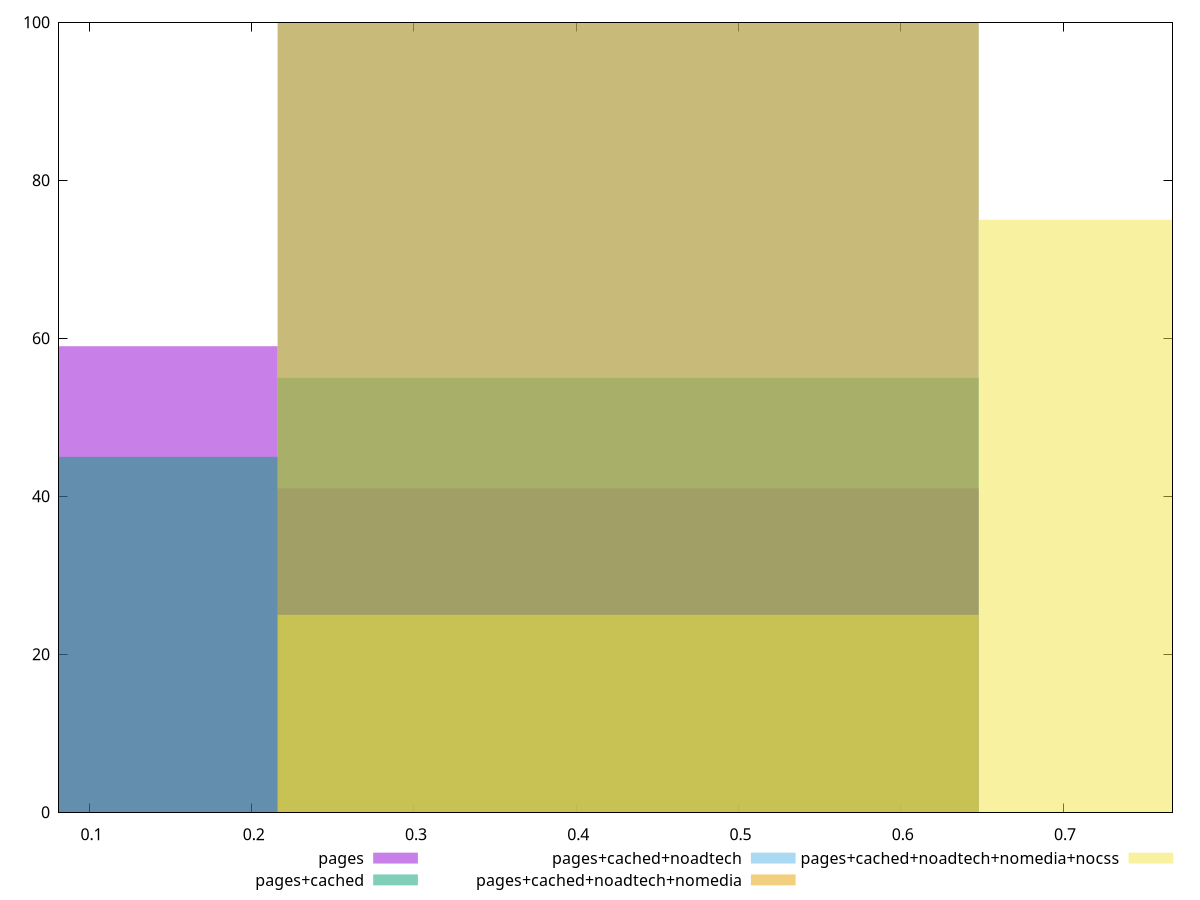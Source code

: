 reset

$pages <<EOF
0 59
0.4320297451694595 41
EOF

$pagesCached <<EOF
0 45
0.4320297451694595 55
EOF

$pagesCachedNoadtech <<EOF
0.4320297451694595 100
EOF

$pagesCachedNoadtechNomedia <<EOF
0.4320297451694595 100
EOF

$pagesCachedNoadtechNomediaNocss <<EOF
0.864059490338919 75
0.4320297451694595 25
EOF

set key outside below
set boxwidth 0.4320297451694595
set xrange [0.08123592585952022:0.7674795466585453]
set yrange [0:100]
set trange [0:100]
set style fill transparent solid 0.5 noborder
set terminal svg size 640, 530 enhanced background rgb 'white'
set output "report_00013_2021-02-09T12-04-24.940Z/meta/pScore/comparison/histogram/all_raw.svg"

plot $pages title "pages" with boxes, \
     $pagesCached title "pages+cached" with boxes, \
     $pagesCachedNoadtech title "pages+cached+noadtech" with boxes, \
     $pagesCachedNoadtechNomedia title "pages+cached+noadtech+nomedia" with boxes, \
     $pagesCachedNoadtechNomediaNocss title "pages+cached+noadtech+nomedia+nocss" with boxes

reset
